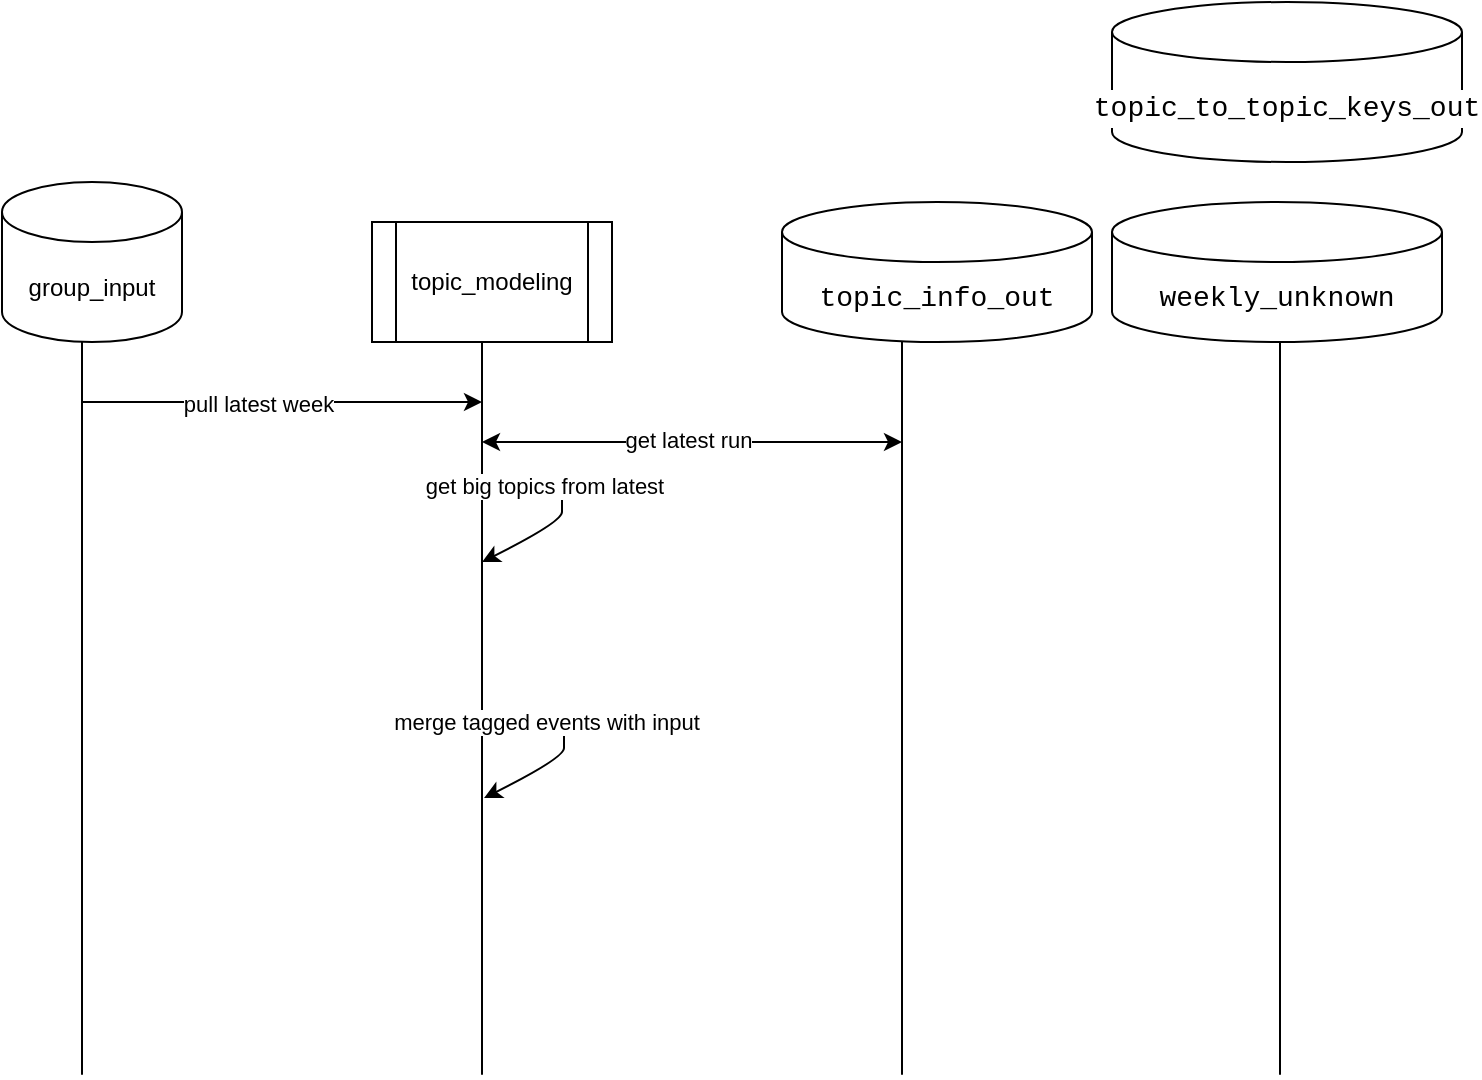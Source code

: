 <mxfile version="25.0.3">
  <diagram name="Page-1" id="5nssZONpjYYuJWAk3K4W">
    <mxGraphModel dx="1050" dy="505" grid="1" gridSize="10" guides="1" tooltips="1" connect="1" arrows="1" fold="1" page="1" pageScale="1" pageWidth="850" pageHeight="1100" math="0" shadow="0">
      <root>
        <mxCell id="0" />
        <mxCell id="1" parent="0" />
        <mxCell id="o5MPuEgL8VCdYzvltudg-1" value="group_input" style="shape=cylinder3;whiteSpace=wrap;html=1;boundedLbl=1;backgroundOutline=1;size=15;" vertex="1" parent="1">
          <mxGeometry x="120" y="330" width="90" height="80" as="geometry" />
        </mxCell>
        <mxCell id="o5MPuEgL8VCdYzvltudg-2" value="&lt;div style=&quot;background-color: rgb(255, 255, 255); font-family: Consolas, &amp;quot;Courier New&amp;quot;, monospace; font-size: 14px; line-height: 19px; white-space: pre;&quot;&gt;topic_to_topic_keys_out&lt;/div&gt;" style="shape=cylinder3;whiteSpace=wrap;html=1;boundedLbl=1;backgroundOutline=1;size=15;" vertex="1" parent="1">
          <mxGeometry x="675" y="240" width="175" height="80" as="geometry" />
        </mxCell>
        <mxCell id="o5MPuEgL8VCdYzvltudg-3" value="&lt;div style=&quot;background-color: rgb(255, 255, 255); font-family: Consolas, &amp;quot;Courier New&amp;quot;, monospace; font-size: 14px; line-height: 19px; white-space: pre;&quot;&gt;&lt;div style=&quot;line-height: 19px;&quot;&gt;topic_info_out&lt;/div&gt;&lt;/div&gt;" style="shape=cylinder3;whiteSpace=wrap;html=1;boundedLbl=1;backgroundOutline=1;size=15;" vertex="1" parent="1">
          <mxGeometry x="510" y="340" width="155" height="70" as="geometry" />
        </mxCell>
        <mxCell id="o5MPuEgL8VCdYzvltudg-4" value="&lt;div style=&quot;background-color: rgb(255, 255, 255); font-family: Consolas, &amp;quot;Courier New&amp;quot;, monospace; font-size: 14px; line-height: 19px; white-space: pre;&quot;&gt;&lt;div style=&quot;line-height: 19px;&quot;&gt;&lt;div style=&quot;line-height: 19px;&quot;&gt;weekly_unknown&lt;/div&gt;&lt;/div&gt;&lt;/div&gt;" style="shape=cylinder3;whiteSpace=wrap;html=1;boundedLbl=1;backgroundOutline=1;size=15;" vertex="1" parent="1">
          <mxGeometry x="675" y="340" width="165" height="70" as="geometry" />
        </mxCell>
        <mxCell id="o5MPuEgL8VCdYzvltudg-7" value="topic_modeling" style="shape=process;whiteSpace=wrap;html=1;backgroundOutline=1;" vertex="1" parent="1">
          <mxGeometry x="305" y="350" width="120" height="60" as="geometry" />
        </mxCell>
        <mxCell id="o5MPuEgL8VCdYzvltudg-8" value="" style="endArrow=none;html=1;rounded=0;" edge="1" parent="1">
          <mxGeometry width="50" height="50" relative="1" as="geometry">
            <mxPoint x="160" y="776.4" as="sourcePoint" />
            <mxPoint x="160" y="410" as="targetPoint" />
          </mxGeometry>
        </mxCell>
        <mxCell id="o5MPuEgL8VCdYzvltudg-9" value="" style="endArrow=none;html=1;rounded=0;" edge="1" parent="1">
          <mxGeometry width="50" height="50" relative="1" as="geometry">
            <mxPoint x="360" y="776.4" as="sourcePoint" />
            <mxPoint x="360" y="410" as="targetPoint" />
          </mxGeometry>
        </mxCell>
        <mxCell id="o5MPuEgL8VCdYzvltudg-10" value="" style="endArrow=none;html=1;rounded=0;" edge="1" parent="1">
          <mxGeometry width="50" height="50" relative="1" as="geometry">
            <mxPoint x="570" y="776.4" as="sourcePoint" />
            <mxPoint x="570" y="410" as="targetPoint" />
          </mxGeometry>
        </mxCell>
        <mxCell id="o5MPuEgL8VCdYzvltudg-11" value="" style="endArrow=none;html=1;rounded=0;" edge="1" parent="1">
          <mxGeometry width="50" height="50" relative="1" as="geometry">
            <mxPoint x="759" y="776.4" as="sourcePoint" />
            <mxPoint x="759" y="410" as="targetPoint" />
          </mxGeometry>
        </mxCell>
        <mxCell id="o5MPuEgL8VCdYzvltudg-12" value="" style="endArrow=classic;html=1;rounded=0;" edge="1" parent="1">
          <mxGeometry width="50" height="50" relative="1" as="geometry">
            <mxPoint x="160" y="440" as="sourcePoint" />
            <mxPoint x="360" y="440" as="targetPoint" />
          </mxGeometry>
        </mxCell>
        <mxCell id="o5MPuEgL8VCdYzvltudg-13" value="pull latest week" style="edgeLabel;html=1;align=center;verticalAlign=middle;resizable=0;points=[];" vertex="1" connectable="0" parent="o5MPuEgL8VCdYzvltudg-12">
          <mxGeometry x="-0.122" y="-1" relative="1" as="geometry">
            <mxPoint as="offset" />
          </mxGeometry>
        </mxCell>
        <mxCell id="o5MPuEgL8VCdYzvltudg-16" value="" style="endArrow=classic;html=1;rounded=0;startArrow=classic;startFill=1;" edge="1" parent="1">
          <mxGeometry width="50" height="50" relative="1" as="geometry">
            <mxPoint x="360" y="460" as="sourcePoint" />
            <mxPoint x="570" y="460" as="targetPoint" />
          </mxGeometry>
        </mxCell>
        <mxCell id="o5MPuEgL8VCdYzvltudg-17" value="get latest run" style="edgeLabel;html=1;align=center;verticalAlign=middle;resizable=0;points=[];" vertex="1" connectable="0" parent="o5MPuEgL8VCdYzvltudg-16">
          <mxGeometry x="-0.021" y="1" relative="1" as="geometry">
            <mxPoint as="offset" />
          </mxGeometry>
        </mxCell>
        <mxCell id="o5MPuEgL8VCdYzvltudg-18" value="" style="curved=1;endArrow=classic;html=1;rounded=0;" edge="1" parent="1">
          <mxGeometry width="50" height="50" relative="1" as="geometry">
            <mxPoint x="360" y="480" as="sourcePoint" />
            <mxPoint x="360" y="520" as="targetPoint" />
            <Array as="points">
              <mxPoint x="400" y="480" />
              <mxPoint x="400" y="490" />
              <mxPoint x="400" y="500" />
            </Array>
          </mxGeometry>
        </mxCell>
        <mxCell id="o5MPuEgL8VCdYzvltudg-19" value="get big topics from latest" style="edgeLabel;html=1;align=center;verticalAlign=middle;resizable=0;points=[];" vertex="1" connectable="0" parent="o5MPuEgL8VCdYzvltudg-18">
          <mxGeometry x="-0.412" y="-2" relative="1" as="geometry">
            <mxPoint as="offset" />
          </mxGeometry>
        </mxCell>
        <mxCell id="o5MPuEgL8VCdYzvltudg-22" value="" style="curved=1;endArrow=classic;html=1;rounded=0;" edge="1" parent="1">
          <mxGeometry width="50" height="50" relative="1" as="geometry">
            <mxPoint x="361" y="598" as="sourcePoint" />
            <mxPoint x="361" y="638" as="targetPoint" />
            <Array as="points">
              <mxPoint x="401" y="598" />
              <mxPoint x="401" y="608" />
              <mxPoint x="401" y="618" />
            </Array>
          </mxGeometry>
        </mxCell>
        <mxCell id="o5MPuEgL8VCdYzvltudg-23" value="merge tagged events with input" style="edgeLabel;html=1;align=center;verticalAlign=middle;resizable=0;points=[];" vertex="1" connectable="0" parent="o5MPuEgL8VCdYzvltudg-22">
          <mxGeometry x="-0.412" y="-2" relative="1" as="geometry">
            <mxPoint as="offset" />
          </mxGeometry>
        </mxCell>
      </root>
    </mxGraphModel>
  </diagram>
</mxfile>
